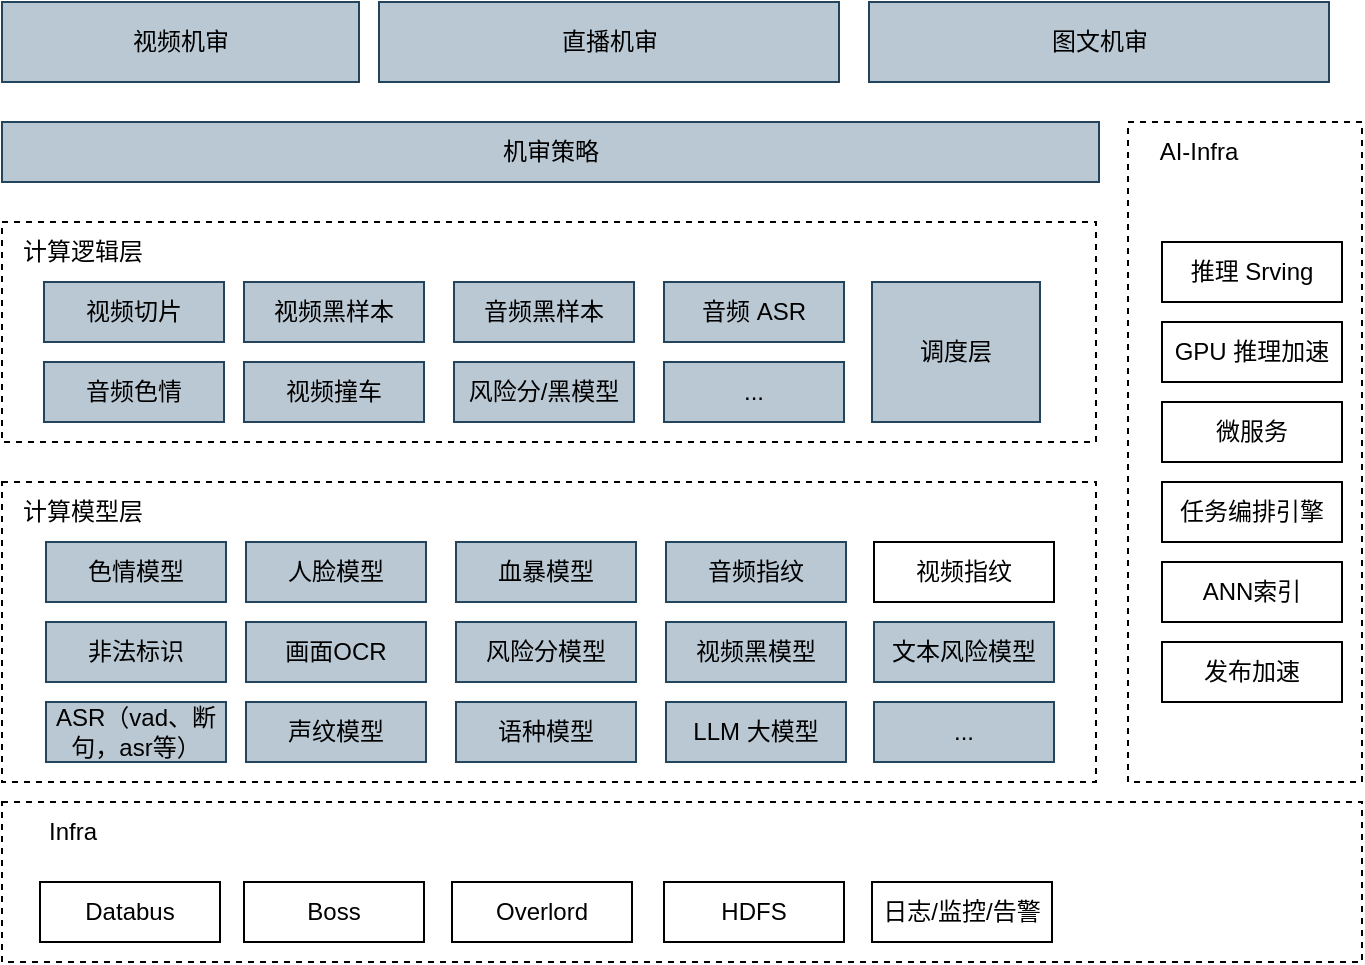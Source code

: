 <mxfile version="21.6.6" type="github">
  <diagram name="第 1 页" id="Cdy02eAMxiYxG2RQRt-7">
    <mxGraphModel dx="1434" dy="695" grid="1" gridSize="10" guides="1" tooltips="1" connect="1" arrows="1" fold="1" page="1" pageScale="1" pageWidth="827" pageHeight="1169" math="0" shadow="0">
      <root>
        <mxCell id="0" />
        <mxCell id="1" parent="0" />
        <mxCell id="2AofqSrZXt13MW_Lm8GS-46" value="" style="rounded=0;whiteSpace=wrap;html=1;dashed=1;" vertex="1" parent="1">
          <mxGeometry x="693" y="420" width="117" height="330" as="geometry" />
        </mxCell>
        <mxCell id="2AofqSrZXt13MW_Lm8GS-45" value="" style="rounded=0;whiteSpace=wrap;html=1;dashed=1;" vertex="1" parent="1">
          <mxGeometry x="130" y="470" width="547" height="110" as="geometry" />
        </mxCell>
        <mxCell id="2AofqSrZXt13MW_Lm8GS-44" value="" style="rounded=0;whiteSpace=wrap;html=1;dashed=1;" vertex="1" parent="1">
          <mxGeometry x="130" y="600" width="547" height="150" as="geometry" />
        </mxCell>
        <mxCell id="2AofqSrZXt13MW_Lm8GS-43" value="" style="rounded=0;whiteSpace=wrap;html=1;dashed=1;" vertex="1" parent="1">
          <mxGeometry x="130" y="760" width="680" height="80" as="geometry" />
        </mxCell>
        <mxCell id="2AofqSrZXt13MW_Lm8GS-1" value="视频机审" style="rounded=0;whiteSpace=wrap;html=1;fillColor=#bac8d3;strokeColor=#23445d;" vertex="1" parent="1">
          <mxGeometry x="130" y="360" width="178.5" height="40" as="geometry" />
        </mxCell>
        <mxCell id="2AofqSrZXt13MW_Lm8GS-2" value="直播机审" style="rounded=0;whiteSpace=wrap;html=1;fillColor=#bac8d3;strokeColor=#23445d;" vertex="1" parent="1">
          <mxGeometry x="318.5" y="360" width="230" height="40" as="geometry" />
        </mxCell>
        <mxCell id="2AofqSrZXt13MW_Lm8GS-3" value="图文机审" style="rounded=0;whiteSpace=wrap;html=1;fillColor=#bac8d3;strokeColor=#23445d;" vertex="1" parent="1">
          <mxGeometry x="563.5" y="360" width="230" height="40" as="geometry" />
        </mxCell>
        <mxCell id="2AofqSrZXt13MW_Lm8GS-4" value="视频切片" style="rounded=0;whiteSpace=wrap;html=1;fillColor=#bac8d3;strokeColor=#23445d;" vertex="1" parent="1">
          <mxGeometry x="151" y="500" width="90" height="30" as="geometry" />
        </mxCell>
        <mxCell id="2AofqSrZXt13MW_Lm8GS-5" value="视频黑样本" style="rounded=0;whiteSpace=wrap;html=1;fillColor=#bac8d3;strokeColor=#23445d;" vertex="1" parent="1">
          <mxGeometry x="251" y="500" width="90" height="30" as="geometry" />
        </mxCell>
        <mxCell id="2AofqSrZXt13MW_Lm8GS-6" value="音频黑样本" style="rounded=0;whiteSpace=wrap;html=1;fillColor=#bac8d3;strokeColor=#23445d;" vertex="1" parent="1">
          <mxGeometry x="356" y="500" width="90" height="30" as="geometry" />
        </mxCell>
        <mxCell id="2AofqSrZXt13MW_Lm8GS-7" value="音频 ASR" style="rounded=0;whiteSpace=wrap;html=1;fillColor=#bac8d3;strokeColor=#23445d;" vertex="1" parent="1">
          <mxGeometry x="461" y="500" width="90" height="30" as="geometry" />
        </mxCell>
        <mxCell id="2AofqSrZXt13MW_Lm8GS-8" value="音频色情" style="rounded=0;whiteSpace=wrap;html=1;fillColor=#bac8d3;strokeColor=#23445d;" vertex="1" parent="1">
          <mxGeometry x="151" y="540" width="90" height="30" as="geometry" />
        </mxCell>
        <mxCell id="2AofqSrZXt13MW_Lm8GS-9" value="视频撞车" style="rounded=0;whiteSpace=wrap;html=1;fillColor=#bac8d3;strokeColor=#23445d;" vertex="1" parent="1">
          <mxGeometry x="251" y="540" width="90" height="30" as="geometry" />
        </mxCell>
        <mxCell id="2AofqSrZXt13MW_Lm8GS-10" value="风险分/黑模型" style="rounded=0;whiteSpace=wrap;html=1;fillColor=#bac8d3;strokeColor=#23445d;" vertex="1" parent="1">
          <mxGeometry x="356" y="540" width="90" height="30" as="geometry" />
        </mxCell>
        <mxCell id="2AofqSrZXt13MW_Lm8GS-11" value="机审策略" style="rounded=0;whiteSpace=wrap;html=1;fillColor=#bac8d3;strokeColor=#23445d;" vertex="1" parent="1">
          <mxGeometry x="130" y="420" width="548.5" height="30" as="geometry" />
        </mxCell>
        <mxCell id="2AofqSrZXt13MW_Lm8GS-13" value="色情模型" style="rounded=0;whiteSpace=wrap;html=1;fillColor=#bac8d3;strokeColor=#23445d;" vertex="1" parent="1">
          <mxGeometry x="152" y="630" width="90" height="30" as="geometry" />
        </mxCell>
        <mxCell id="2AofqSrZXt13MW_Lm8GS-14" value="人脸模型" style="rounded=0;whiteSpace=wrap;html=1;fillColor=#bac8d3;strokeColor=#23445d;" vertex="1" parent="1">
          <mxGeometry x="252" y="630" width="90" height="30" as="geometry" />
        </mxCell>
        <mxCell id="2AofqSrZXt13MW_Lm8GS-15" value="血暴模型" style="rounded=0;whiteSpace=wrap;html=1;fillColor=#bac8d3;strokeColor=#23445d;" vertex="1" parent="1">
          <mxGeometry x="357" y="630" width="90" height="30" as="geometry" />
        </mxCell>
        <mxCell id="2AofqSrZXt13MW_Lm8GS-16" value="音频指纹" style="rounded=0;whiteSpace=wrap;html=1;fillColor=#bac8d3;strokeColor=#23445d;" vertex="1" parent="1">
          <mxGeometry x="462" y="630" width="90" height="30" as="geometry" />
        </mxCell>
        <mxCell id="2AofqSrZXt13MW_Lm8GS-17" value="视频指纹" style="rounded=0;whiteSpace=wrap;html=1;" vertex="1" parent="1">
          <mxGeometry x="566" y="630" width="90" height="30" as="geometry" />
        </mxCell>
        <mxCell id="2AofqSrZXt13MW_Lm8GS-18" value="非法标识" style="rounded=0;whiteSpace=wrap;html=1;fillColor=#bac8d3;strokeColor=#23445d;" vertex="1" parent="1">
          <mxGeometry x="152" y="670" width="90" height="30" as="geometry" />
        </mxCell>
        <mxCell id="2AofqSrZXt13MW_Lm8GS-19" value="画面OCR" style="rounded=0;whiteSpace=wrap;html=1;fillColor=#bac8d3;strokeColor=#23445d;" vertex="1" parent="1">
          <mxGeometry x="252" y="670" width="90" height="30" as="geometry" />
        </mxCell>
        <mxCell id="2AofqSrZXt13MW_Lm8GS-20" value="ASR（vad、断句，asr等）" style="rounded=0;whiteSpace=wrap;html=1;fillColor=#bac8d3;strokeColor=#23445d;" vertex="1" parent="1">
          <mxGeometry x="152" y="710" width="90" height="30" as="geometry" />
        </mxCell>
        <mxCell id="2AofqSrZXt13MW_Lm8GS-21" value="风险分模型" style="rounded=0;whiteSpace=wrap;html=1;fillColor=#bac8d3;strokeColor=#23445d;" vertex="1" parent="1">
          <mxGeometry x="357" y="670" width="90" height="30" as="geometry" />
        </mxCell>
        <mxCell id="2AofqSrZXt13MW_Lm8GS-22" value="视频黑模型" style="rounded=0;whiteSpace=wrap;html=1;fillColor=#bac8d3;strokeColor=#23445d;" vertex="1" parent="1">
          <mxGeometry x="462" y="670" width="90" height="30" as="geometry" />
        </mxCell>
        <mxCell id="2AofqSrZXt13MW_Lm8GS-23" value="文本风险模型" style="rounded=0;whiteSpace=wrap;html=1;fillColor=#bac8d3;strokeColor=#23445d;" vertex="1" parent="1">
          <mxGeometry x="566" y="670" width="90" height="30" as="geometry" />
        </mxCell>
        <mxCell id="2AofqSrZXt13MW_Lm8GS-24" value="声纹模型" style="rounded=0;whiteSpace=wrap;html=1;fillColor=#bac8d3;strokeColor=#23445d;" vertex="1" parent="1">
          <mxGeometry x="252" y="710" width="90" height="30" as="geometry" />
        </mxCell>
        <mxCell id="2AofqSrZXt13MW_Lm8GS-25" value="语种模型" style="rounded=0;whiteSpace=wrap;html=1;fillColor=#bac8d3;strokeColor=#23445d;" vertex="1" parent="1">
          <mxGeometry x="357" y="710" width="90" height="30" as="geometry" />
        </mxCell>
        <mxCell id="2AofqSrZXt13MW_Lm8GS-27" value="LLM 大模型" style="rounded=0;whiteSpace=wrap;html=1;fillColor=#bac8d3;strokeColor=#23445d;" vertex="1" parent="1">
          <mxGeometry x="462" y="710" width="90" height="30" as="geometry" />
        </mxCell>
        <mxCell id="2AofqSrZXt13MW_Lm8GS-28" value="..." style="rounded=0;whiteSpace=wrap;html=1;fillColor=#bac8d3;strokeColor=#23445d;" vertex="1" parent="1">
          <mxGeometry x="566" y="710" width="90" height="30" as="geometry" />
        </mxCell>
        <mxCell id="2AofqSrZXt13MW_Lm8GS-29" value="..." style="rounded=0;whiteSpace=wrap;html=1;fillColor=#bac8d3;strokeColor=#23445d;" vertex="1" parent="1">
          <mxGeometry x="461" y="540" width="90" height="30" as="geometry" />
        </mxCell>
        <mxCell id="2AofqSrZXt13MW_Lm8GS-30" value="调度层" style="rounded=0;whiteSpace=wrap;html=1;fillColor=#bac8d3;strokeColor=#23445d;" vertex="1" parent="1">
          <mxGeometry x="565" y="500" width="84" height="70" as="geometry" />
        </mxCell>
        <mxCell id="2AofqSrZXt13MW_Lm8GS-32" value="GPU 推理加速" style="rounded=0;whiteSpace=wrap;html=1;" vertex="1" parent="1">
          <mxGeometry x="710" y="520" width="90" height="30" as="geometry" />
        </mxCell>
        <mxCell id="2AofqSrZXt13MW_Lm8GS-33" value="微服务" style="rounded=0;whiteSpace=wrap;html=1;" vertex="1" parent="1">
          <mxGeometry x="710" y="560" width="90" height="30" as="geometry" />
        </mxCell>
        <mxCell id="2AofqSrZXt13MW_Lm8GS-34" value="推理 Srving" style="rounded=0;whiteSpace=wrap;html=1;" vertex="1" parent="1">
          <mxGeometry x="710" y="480" width="90" height="30" as="geometry" />
        </mxCell>
        <mxCell id="2AofqSrZXt13MW_Lm8GS-35" value="任务编排引擎" style="rounded=0;whiteSpace=wrap;html=1;" vertex="1" parent="1">
          <mxGeometry x="710" y="600" width="90" height="30" as="geometry" />
        </mxCell>
        <mxCell id="2AofqSrZXt13MW_Lm8GS-36" value="ANN索引" style="rounded=0;whiteSpace=wrap;html=1;" vertex="1" parent="1">
          <mxGeometry x="710" y="640" width="90" height="30" as="geometry" />
        </mxCell>
        <mxCell id="2AofqSrZXt13MW_Lm8GS-37" value="发布加速" style="rounded=0;whiteSpace=wrap;html=1;" vertex="1" parent="1">
          <mxGeometry x="710" y="680" width="90" height="30" as="geometry" />
        </mxCell>
        <mxCell id="2AofqSrZXt13MW_Lm8GS-38" value="Databus" style="rounded=0;whiteSpace=wrap;html=1;" vertex="1" parent="1">
          <mxGeometry x="149" y="800" width="90" height="30" as="geometry" />
        </mxCell>
        <mxCell id="2AofqSrZXt13MW_Lm8GS-39" value="Boss" style="rounded=0;whiteSpace=wrap;html=1;" vertex="1" parent="1">
          <mxGeometry x="251" y="800" width="90" height="30" as="geometry" />
        </mxCell>
        <mxCell id="2AofqSrZXt13MW_Lm8GS-40" value="Overlord" style="rounded=0;whiteSpace=wrap;html=1;" vertex="1" parent="1">
          <mxGeometry x="355" y="800" width="90" height="30" as="geometry" />
        </mxCell>
        <mxCell id="2AofqSrZXt13MW_Lm8GS-41" value="HDFS" style="rounded=0;whiteSpace=wrap;html=1;" vertex="1" parent="1">
          <mxGeometry x="461" y="800" width="90" height="30" as="geometry" />
        </mxCell>
        <mxCell id="2AofqSrZXt13MW_Lm8GS-42" value="日志/监控/告警" style="rounded=0;whiteSpace=wrap;html=1;" vertex="1" parent="1">
          <mxGeometry x="565" y="800" width="90" height="30" as="geometry" />
        </mxCell>
        <mxCell id="2AofqSrZXt13MW_Lm8GS-47" value="计算逻辑层" style="text;html=1;align=center;verticalAlign=middle;resizable=0;points=[];autosize=1;strokeColor=none;fillColor=none;" vertex="1" parent="1">
          <mxGeometry x="130" y="470" width="80" height="30" as="geometry" />
        </mxCell>
        <mxCell id="2AofqSrZXt13MW_Lm8GS-48" value="计算模型层" style="text;html=1;align=center;verticalAlign=middle;resizable=0;points=[];autosize=1;strokeColor=none;fillColor=none;" vertex="1" parent="1">
          <mxGeometry x="130" y="600" width="80" height="30" as="geometry" />
        </mxCell>
        <mxCell id="2AofqSrZXt13MW_Lm8GS-49" value="AI-Infra" style="text;html=1;align=center;verticalAlign=middle;resizable=0;points=[];autosize=1;strokeColor=none;fillColor=none;" vertex="1" parent="1">
          <mxGeometry x="698" y="420" width="60" height="30" as="geometry" />
        </mxCell>
        <mxCell id="2AofqSrZXt13MW_Lm8GS-50" value="Infra" style="text;html=1;align=center;verticalAlign=middle;resizable=0;points=[];autosize=1;strokeColor=none;fillColor=none;" vertex="1" parent="1">
          <mxGeometry x="140" y="760" width="50" height="30" as="geometry" />
        </mxCell>
      </root>
    </mxGraphModel>
  </diagram>
</mxfile>
